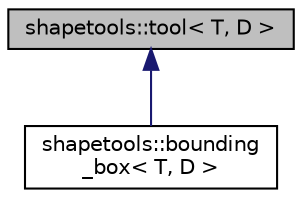 digraph "shapetools::tool&lt; T, D &gt;"
{
  edge [fontname="Helvetica",fontsize="10",labelfontname="Helvetica",labelfontsize="10"];
  node [fontname="Helvetica",fontsize="10",shape=record];
  Node1 [label="shapetools::tool\< T, D \>",height=0.2,width=0.4,color="black", fillcolor="grey75", style="filled", fontcolor="black"];
  Node1 -> Node2 [dir="back",color="midnightblue",fontsize="10",style="solid",fontname="Helvetica"];
  Node2 [label="shapetools::bounding\l_box\< T, D \>",height=0.2,width=0.4,color="black", fillcolor="white", style="filled",URL="$classshapetools_1_1bounding__box.html"];
}
